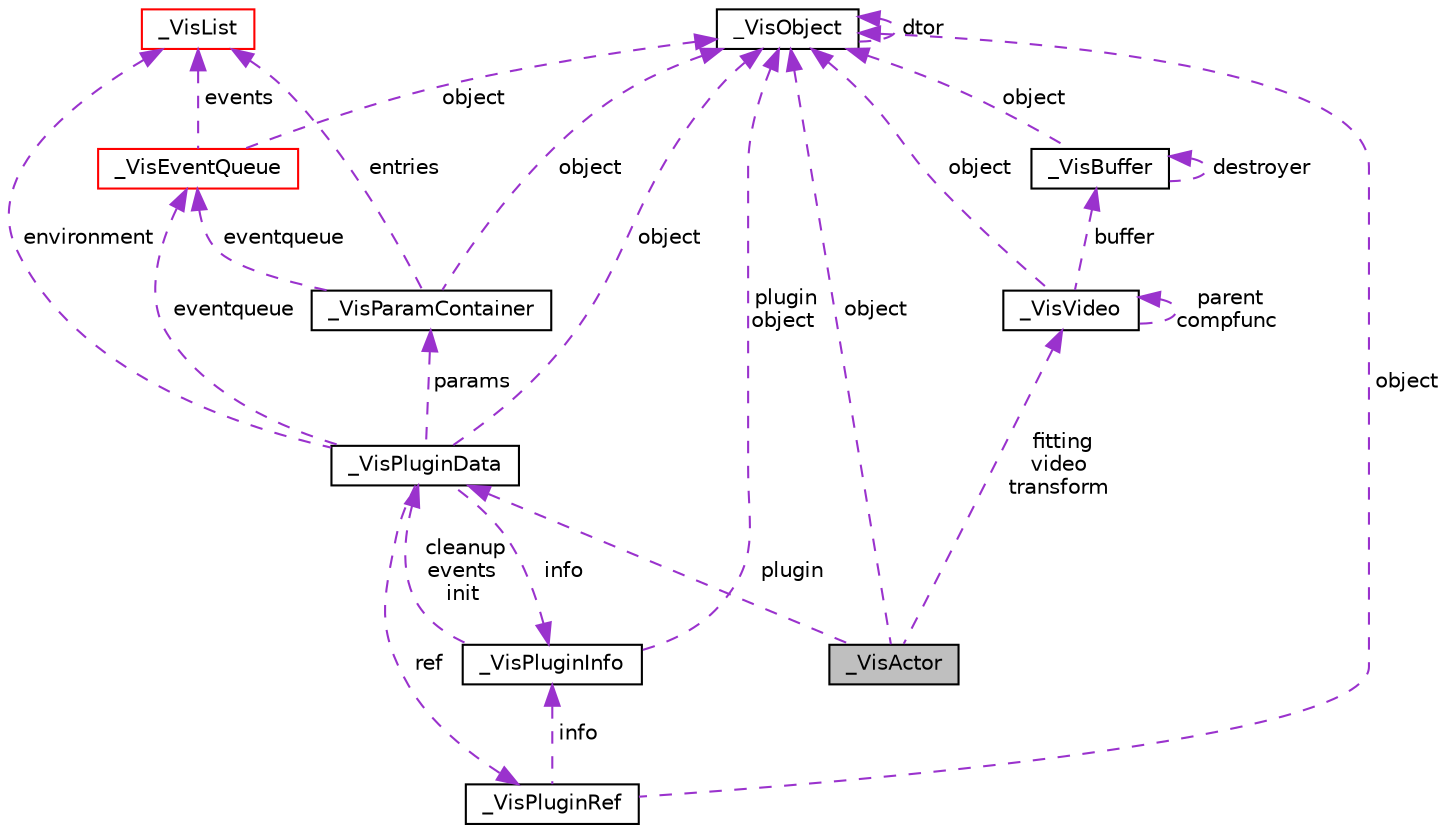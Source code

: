 digraph G
{
  edge [fontname="Helvetica",fontsize="10",labelfontname="Helvetica",labelfontsize="10"];
  node [fontname="Helvetica",fontsize="10",shape=record];
  Node1 [label="_VisActor",height=0.2,width=0.4,color="black", fillcolor="grey75", style="filled" fontcolor="black"];
  Node2 -> Node1 [dir="back",color="darkorchid3",fontsize="10",style="dashed",label=" fitting\nvideo\ntransform" ,fontname="Helvetica"];
  Node2 [label="_VisVideo",height=0.2,width=0.4,color="black", fillcolor="white", style="filled",URL="$struct__VisVideo.html",tooltip="Data structure that contains all the information about a screen surface."];
  Node2 -> Node2 [dir="back",color="darkorchid3",fontsize="10",style="dashed",label=" parent\ncompfunc" ,fontname="Helvetica"];
  Node3 -> Node2 [dir="back",color="darkorchid3",fontsize="10",style="dashed",label=" buffer" ,fontname="Helvetica"];
  Node3 [label="_VisBuffer",height=0.2,width=0.4,color="black", fillcolor="white", style="filled",URL="$struct__VisBuffer.html",tooltip="The VisBuffer data structure holding a buffer and information regarding the buffer."];
  Node3 -> Node3 [dir="back",color="darkorchid3",fontsize="10",style="dashed",label=" destroyer" ,fontname="Helvetica"];
  Node4 -> Node3 [dir="back",color="darkorchid3",fontsize="10",style="dashed",label=" object" ,fontname="Helvetica"];
  Node4 [label="_VisObject",height=0.2,width=0.4,color="black", fillcolor="white", style="filled",URL="$struct__VisObject.html",tooltip="The VisObject structure contains all the VisObject housekeeping data like refcounting and a pointer t..."];
  Node4 -> Node4 [dir="back",color="darkorchid3",fontsize="10",style="dashed",label=" dtor" ,fontname="Helvetica"];
  Node4 -> Node2 [dir="back",color="darkorchid3",fontsize="10",style="dashed",label=" object" ,fontname="Helvetica"];
  Node5 -> Node1 [dir="back",color="darkorchid3",fontsize="10",style="dashed",label=" plugin" ,fontname="Helvetica"];
  Node5 [label="_VisPluginData",height=0.2,width=0.4,color="black", fillcolor="white", style="filled",URL="$struct__VisPluginData.html",tooltip="The VisPluginData structure is the main plugin structure, every plugin is encapsulated in this..."];
  Node6 -> Node5 [dir="back",color="darkorchid3",fontsize="10",style="dashed",label=" params" ,fontname="Helvetica"];
  Node6 [label="_VisParamContainer",height=0.2,width=0.4,color="black", fillcolor="white", style="filled",URL="$struct__VisParamContainer.html",tooltip="Parameter container, is the container for a set of parameters."];
  Node7 -> Node6 [dir="back",color="darkorchid3",fontsize="10",style="dashed",label=" eventqueue" ,fontname="Helvetica"];
  Node7 [label="_VisEventQueue",height=0.2,width=0.4,color="red", fillcolor="white", style="filled",URL="$struct__VisEventQueue.html",tooltip="The event queue data structure."];
  Node8 -> Node7 [dir="back",color="darkorchid3",fontsize="10",style="dashed",label=" events" ,fontname="Helvetica"];
  Node8 [label="_VisList",height=0.2,width=0.4,color="red", fillcolor="white", style="filled",URL="$struct__VisList.html",tooltip="The VisList data structure represents a linked list."];
  Node4 -> Node7 [dir="back",color="darkorchid3",fontsize="10",style="dashed",label=" object" ,fontname="Helvetica"];
  Node8 -> Node6 [dir="back",color="darkorchid3",fontsize="10",style="dashed",label=" entries" ,fontname="Helvetica"];
  Node4 -> Node6 [dir="back",color="darkorchid3",fontsize="10",style="dashed",label=" object" ,fontname="Helvetica"];
  Node7 -> Node5 [dir="back",color="darkorchid3",fontsize="10",style="dashed",label=" eventqueue" ,fontname="Helvetica"];
  Node9 -> Node5 [dir="back",color="darkorchid3",fontsize="10",style="dashed",label=" ref" ,fontname="Helvetica"];
  Node9 [label="_VisPluginRef",height=0.2,width=0.4,color="black", fillcolor="white", style="filled",URL="$struct__VisPluginRef.html",tooltip="The VisPluginRef data structure contains information about the plugins and does refcounting."];
  Node4 -> Node9 [dir="back",color="darkorchid3",fontsize="10",style="dashed",label=" object" ,fontname="Helvetica"];
  Node10 -> Node9 [dir="back",color="darkorchid3",fontsize="10",style="dashed",label=" info" ,fontname="Helvetica"];
  Node10 [label="_VisPluginInfo",height=0.2,width=0.4,color="black", fillcolor="white", style="filled",URL="$struct__VisPluginInfo.html",tooltip="The VisPluginInfo data structure contains information about a plugin and is filled within the plugin ..."];
  Node5 -> Node10 [dir="back",color="darkorchid3",fontsize="10",style="dashed",label=" cleanup\nevents\ninit" ,fontname="Helvetica"];
  Node4 -> Node10 [dir="back",color="darkorchid3",fontsize="10",style="dashed",label=" plugin\nobject" ,fontname="Helvetica"];
  Node8 -> Node5 [dir="back",color="darkorchid3",fontsize="10",style="dashed",label=" environment" ,fontname="Helvetica"];
  Node4 -> Node5 [dir="back",color="darkorchid3",fontsize="10",style="dashed",label=" object" ,fontname="Helvetica"];
  Node10 -> Node5 [dir="back",color="darkorchid3",fontsize="10",style="dashed",label=" info" ,fontname="Helvetica"];
  Node4 -> Node1 [dir="back",color="darkorchid3",fontsize="10",style="dashed",label=" object" ,fontname="Helvetica"];
}
